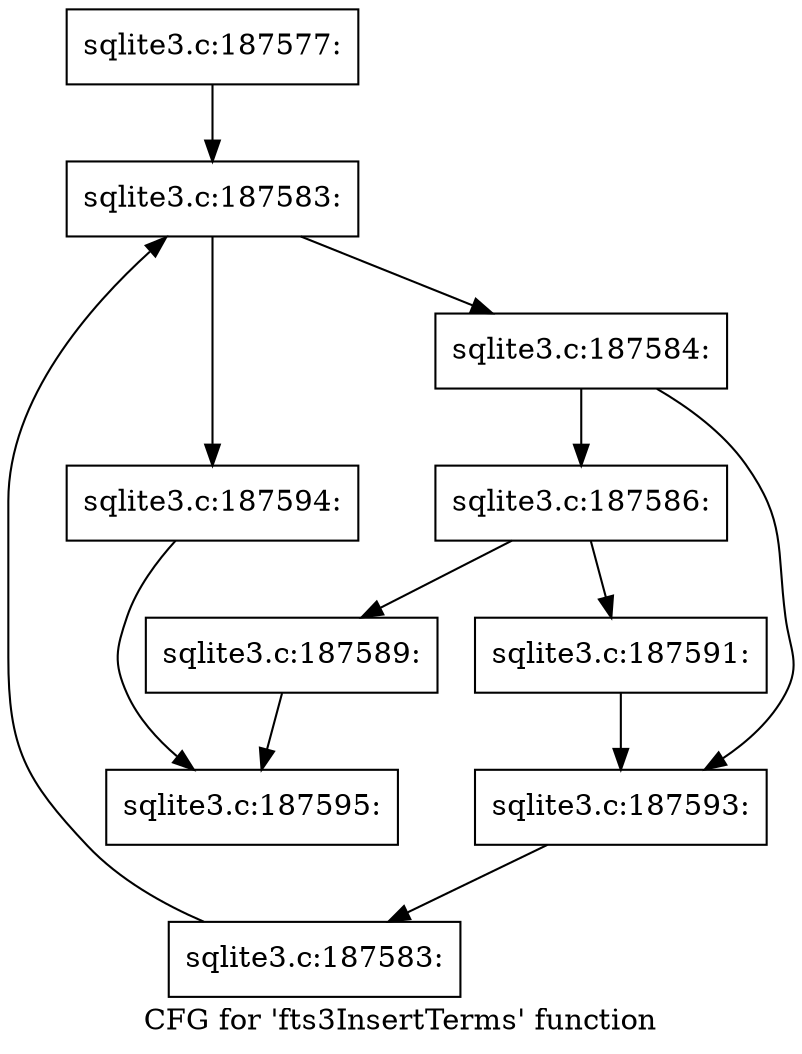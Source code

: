 digraph "CFG for 'fts3InsertTerms' function" {
	label="CFG for 'fts3InsertTerms' function";

	Node0x55c0fb233e70 [shape=record,label="{sqlite3.c:187577:}"];
	Node0x55c0fb233e70 -> Node0x55c0fb238da0;
	Node0x55c0fb238da0 [shape=record,label="{sqlite3.c:187583:}"];
	Node0x55c0fb238da0 -> Node0x55c0fb238fc0;
	Node0x55c0fb238da0 -> Node0x55c0fb238bf0;
	Node0x55c0fb238fc0 [shape=record,label="{sqlite3.c:187584:}"];
	Node0x55c0fb238fc0 -> Node0x55c0fb239b30;
	Node0x55c0fb238fc0 -> Node0x55c0fb239b80;
	Node0x55c0fb239b30 [shape=record,label="{sqlite3.c:187586:}"];
	Node0x55c0fb239b30 -> Node0x55c0fb23b1d0;
	Node0x55c0fb239b30 -> Node0x55c0fb23b350;
	Node0x55c0fb23b1d0 [shape=record,label="{sqlite3.c:187589:}"];
	Node0x55c0fb23b1d0 -> Node0x55c0fb233ff0;
	Node0x55c0fb23b350 [shape=record,label="{sqlite3.c:187591:}"];
	Node0x55c0fb23b350 -> Node0x55c0fb239b80;
	Node0x55c0fb239b80 [shape=record,label="{sqlite3.c:187593:}"];
	Node0x55c0fb239b80 -> Node0x55c0fb238f30;
	Node0x55c0fb238f30 [shape=record,label="{sqlite3.c:187583:}"];
	Node0x55c0fb238f30 -> Node0x55c0fb238da0;
	Node0x55c0fb238bf0 [shape=record,label="{sqlite3.c:187594:}"];
	Node0x55c0fb238bf0 -> Node0x55c0fb233ff0;
	Node0x55c0fb233ff0 [shape=record,label="{sqlite3.c:187595:}"];
}
